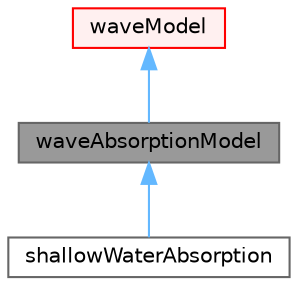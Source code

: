 digraph "waveAbsorptionModel"
{
 // LATEX_PDF_SIZE
  bgcolor="transparent";
  edge [fontname=Helvetica,fontsize=10,labelfontname=Helvetica,labelfontsize=10];
  node [fontname=Helvetica,fontsize=10,shape=box,height=0.2,width=0.4];
  Node1 [id="Node000001",label="waveAbsorptionModel",height=0.2,width=0.4,color="gray40", fillcolor="grey60", style="filled", fontcolor="black",tooltip=" "];
  Node2 -> Node1 [id="edge1_Node000001_Node000002",dir="back",color="steelblue1",style="solid",tooltip=" "];
  Node2 [id="Node000002",label="waveModel",height=0.2,width=0.4,color="red", fillcolor="#FFF0F0", style="filled",URL="$classFoam_1_1waveModel.html",tooltip="Base class for waveModels."];
  Node1 -> Node13 [id="edge2_Node000001_Node000013",dir="back",color="steelblue1",style="solid",tooltip=" "];
  Node13 [id="Node000013",label="shallowWaterAbsorption",height=0.2,width=0.4,color="gray40", fillcolor="white", style="filled",URL="$classFoam_1_1waveModels_1_1shallowWaterAbsorption.html",tooltip=" "];
}

